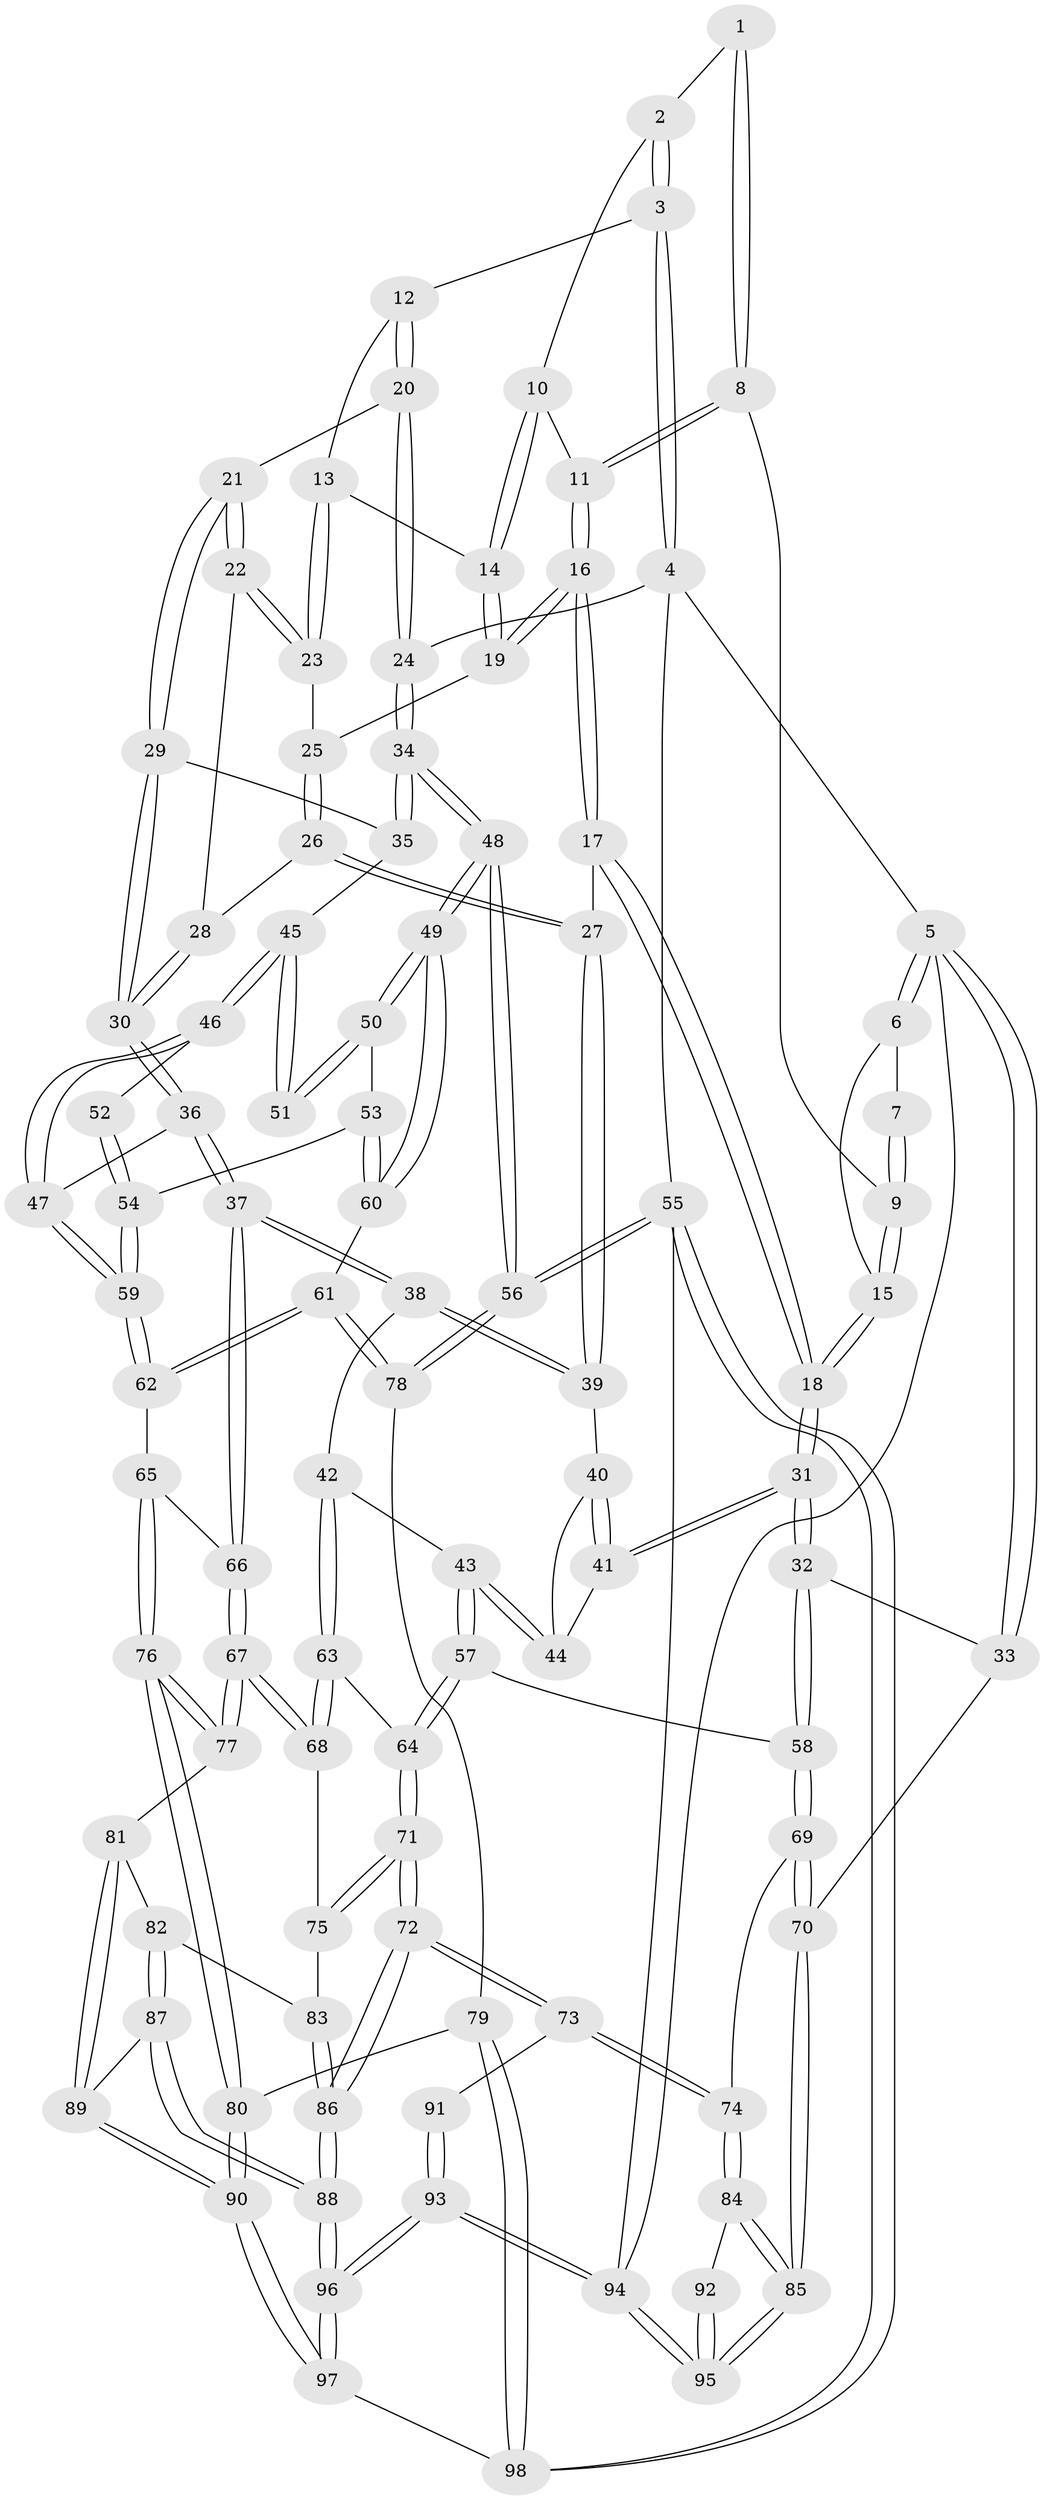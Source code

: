 // Generated by graph-tools (version 1.1) at 2025/11/02/27/25 16:11:53]
// undirected, 98 vertices, 242 edges
graph export_dot {
graph [start="1"]
  node [color=gray90,style=filled];
  1 [pos="+0.3999364191549337+0"];
  2 [pos="+0.5552582833646635+0"];
  3 [pos="+0.7574126510228144+0"];
  4 [pos="+1+0"];
  5 [pos="+0+0"];
  6 [pos="+0+0"];
  7 [pos="+0.32701431963788063+0"];
  8 [pos="+0.37878040713957417+0.042587897524192335"];
  9 [pos="+0.28159615054999526+0.09300079854043408"];
  10 [pos="+0.5173726380750923+0.03266991566934516"];
  11 [pos="+0.4299289474696241+0.1120624068772785"];
  12 [pos="+0.6990233053384284+0.07411166030951706"];
  13 [pos="+0.6118966815230996+0.12041297369565068"];
  14 [pos="+0.5724515253355512+0.13523191569026513"];
  15 [pos="+0.1812975660646137+0.2052904523368097"];
  16 [pos="+0.42570601529889174+0.228860060704582"];
  17 [pos="+0.42520259419188083+0.22935632900586456"];
  18 [pos="+0.18229473098292698+0.26992992540236777"];
  19 [pos="+0.5330236868438515+0.20281862417710506"];
  20 [pos="+0.7498384602667433+0.20172989536392646"];
  21 [pos="+0.7331427313599752+0.28093563688496676"];
  22 [pos="+0.705312163127367+0.2799180621650727"];
  23 [pos="+0.6831493186466961+0.277208369723305"];
  24 [pos="+1+0"];
  25 [pos="+0.6446264742222316+0.275330412017457"];
  26 [pos="+0.5487249479553128+0.37322062253131666"];
  27 [pos="+0.505617149474942+0.39824375517828847"];
  28 [pos="+0.6189327215336257+0.3878772662003035"];
  29 [pos="+0.7605186066506698+0.31781368792819203"];
  30 [pos="+0.6998401224459959+0.46656913771424224"];
  31 [pos="+0.1373609428956049+0.3370708118379692"];
  32 [pos="+0.10120563793001675+0.36762370158240165"];
  33 [pos="+0+0.39351904805711796"];
  34 [pos="+1+0.22468892491010842"];
  35 [pos="+0.9563750945260775+0.3629014541109156"];
  36 [pos="+0.6871453687689162+0.5226628405914829"];
  37 [pos="+0.6220441271378704+0.555389046526166"];
  38 [pos="+0.6106437140737331+0.5493431944171023"];
  39 [pos="+0.5028877664904177+0.4154592869891152"];
  40 [pos="+0.4874374627401214+0.4227037893204634"];
  41 [pos="+0.13924370218619958+0.3378979620925871"];
  42 [pos="+0.4380610591546982+0.5857010855643064"];
  43 [pos="+0.4026873931689226+0.5454443521455257"];
  44 [pos="+0.4085763079583638+0.49227058327689266"];
  45 [pos="+0.9417925786605619+0.3965819163663306"];
  46 [pos="+0.7476911650225453+0.5198085143452955"];
  47 [pos="+0.7154582406801431+0.5321561866957372"];
  48 [pos="+1+0.6940926672524143"];
  49 [pos="+1+0.6937068148676548"];
  50 [pos="+0.942179483213556+0.5592671199700106"];
  51 [pos="+0.9249077750109119+0.4757497526967378"];
  52 [pos="+0.8746170683168322+0.5151778606813127"];
  53 [pos="+0.9148784350975796+0.5953416365351692"];
  54 [pos="+0.8382607115335857+0.5859856196414754"];
  55 [pos="+1+1"];
  56 [pos="+1+1"];
  57 [pos="+0.23516096128380873+0.5913774948417105"];
  58 [pos="+0.20009024010133963+0.5777151313270311"];
  59 [pos="+0.7976371479474587+0.602544254756149"];
  60 [pos="+0.9246332344360397+0.7246378623687885"];
  61 [pos="+0.8871799205301983+0.7448025750301905"];
  62 [pos="+0.8209563503357188+0.7191776721823512"];
  63 [pos="+0.4196056573638862+0.6892046154072238"];
  64 [pos="+0.3048762890373224+0.6593931297617872"];
  65 [pos="+0.7666285323456872+0.7377302804882363"];
  66 [pos="+0.6130678787447588+0.6654060605989651"];
  67 [pos="+0.5519782627847812+0.7483732299863018"];
  68 [pos="+0.4345915687379603+0.7119359459382656"];
  69 [pos="+0.15125569537022454+0.6950747370177586"];
  70 [pos="+0+0.6575392605672722"];
  71 [pos="+0.2828932968272708+0.8583935748933189"];
  72 [pos="+0.27721481159493655+0.8669519552875079"];
  73 [pos="+0.18707851547870108+0.8153968445757048"];
  74 [pos="+0.1519353411192372+0.7628818241210996"];
  75 [pos="+0.3864379651268784+0.7747071883081289"];
  76 [pos="+0.7141606944392891+0.8466915811058371"];
  77 [pos="+0.5580686762111647+0.78336806104475"];
  78 [pos="+0.8884184332147524+0.8993444005191228"];
  79 [pos="+0.7652483500356173+0.9157036157028559"];
  80 [pos="+0.7245787476107071+0.8771923157613621"];
  81 [pos="+0.5491629869119543+0.809634120935716"];
  82 [pos="+0.5305013021808039+0.8242474564476161"];
  83 [pos="+0.4606008710291568+0.8607614771581699"];
  84 [pos="+0+0.8198862272143029"];
  85 [pos="+0+0.8497359672047038"];
  86 [pos="+0.31960436668587977+0.9944924950520357"];
  87 [pos="+0.4910537137578861+0.9566053589034563"];
  88 [pos="+0.32399707977871+1"];
  89 [pos="+0.5852925661299139+0.9188100799417533"];
  90 [pos="+0.6061647347410342+0.942351220175212"];
  91 [pos="+0.12002560244996151+0.8753893421876354"];
  92 [pos="+0.11740029179924154+0.8766797781725775"];
  93 [pos="+0.21850444691566048+1"];
  94 [pos="+0+1"];
  95 [pos="+0+1"];
  96 [pos="+0.3094679904769017+1"];
  97 [pos="+0.6369894459376321+1"];
  98 [pos="+0.6592339351891027+1"];
  1 -- 2;
  1 -- 8;
  1 -- 8;
  2 -- 3;
  2 -- 3;
  2 -- 10;
  3 -- 4;
  3 -- 4;
  3 -- 12;
  4 -- 5;
  4 -- 24;
  4 -- 55;
  5 -- 6;
  5 -- 6;
  5 -- 33;
  5 -- 33;
  5 -- 94;
  6 -- 7;
  6 -- 15;
  7 -- 9;
  7 -- 9;
  8 -- 9;
  8 -- 11;
  8 -- 11;
  9 -- 15;
  9 -- 15;
  10 -- 11;
  10 -- 14;
  10 -- 14;
  11 -- 16;
  11 -- 16;
  12 -- 13;
  12 -- 20;
  12 -- 20;
  13 -- 14;
  13 -- 23;
  13 -- 23;
  14 -- 19;
  14 -- 19;
  15 -- 18;
  15 -- 18;
  16 -- 17;
  16 -- 17;
  16 -- 19;
  16 -- 19;
  17 -- 18;
  17 -- 18;
  17 -- 27;
  18 -- 31;
  18 -- 31;
  19 -- 25;
  20 -- 21;
  20 -- 24;
  20 -- 24;
  21 -- 22;
  21 -- 22;
  21 -- 29;
  21 -- 29;
  22 -- 23;
  22 -- 23;
  22 -- 28;
  23 -- 25;
  24 -- 34;
  24 -- 34;
  25 -- 26;
  25 -- 26;
  26 -- 27;
  26 -- 27;
  26 -- 28;
  27 -- 39;
  27 -- 39;
  28 -- 30;
  28 -- 30;
  29 -- 30;
  29 -- 30;
  29 -- 35;
  30 -- 36;
  30 -- 36;
  31 -- 32;
  31 -- 32;
  31 -- 41;
  31 -- 41;
  32 -- 33;
  32 -- 58;
  32 -- 58;
  33 -- 70;
  34 -- 35;
  34 -- 35;
  34 -- 48;
  34 -- 48;
  35 -- 45;
  36 -- 37;
  36 -- 37;
  36 -- 47;
  37 -- 38;
  37 -- 38;
  37 -- 66;
  37 -- 66;
  38 -- 39;
  38 -- 39;
  38 -- 42;
  39 -- 40;
  40 -- 41;
  40 -- 41;
  40 -- 44;
  41 -- 44;
  42 -- 43;
  42 -- 63;
  42 -- 63;
  43 -- 44;
  43 -- 44;
  43 -- 57;
  43 -- 57;
  45 -- 46;
  45 -- 46;
  45 -- 51;
  45 -- 51;
  46 -- 47;
  46 -- 47;
  46 -- 52;
  47 -- 59;
  47 -- 59;
  48 -- 49;
  48 -- 49;
  48 -- 56;
  48 -- 56;
  49 -- 50;
  49 -- 50;
  49 -- 60;
  49 -- 60;
  50 -- 51;
  50 -- 51;
  50 -- 53;
  52 -- 54;
  52 -- 54;
  53 -- 54;
  53 -- 60;
  53 -- 60;
  54 -- 59;
  54 -- 59;
  55 -- 56;
  55 -- 56;
  55 -- 98;
  55 -- 98;
  55 -- 94;
  56 -- 78;
  56 -- 78;
  57 -- 58;
  57 -- 64;
  57 -- 64;
  58 -- 69;
  58 -- 69;
  59 -- 62;
  59 -- 62;
  60 -- 61;
  61 -- 62;
  61 -- 62;
  61 -- 78;
  61 -- 78;
  62 -- 65;
  63 -- 64;
  63 -- 68;
  63 -- 68;
  64 -- 71;
  64 -- 71;
  65 -- 66;
  65 -- 76;
  65 -- 76;
  66 -- 67;
  66 -- 67;
  67 -- 68;
  67 -- 68;
  67 -- 77;
  67 -- 77;
  68 -- 75;
  69 -- 70;
  69 -- 70;
  69 -- 74;
  70 -- 85;
  70 -- 85;
  71 -- 72;
  71 -- 72;
  71 -- 75;
  71 -- 75;
  72 -- 73;
  72 -- 73;
  72 -- 86;
  72 -- 86;
  73 -- 74;
  73 -- 74;
  73 -- 91;
  74 -- 84;
  74 -- 84;
  75 -- 83;
  76 -- 77;
  76 -- 77;
  76 -- 80;
  76 -- 80;
  77 -- 81;
  78 -- 79;
  79 -- 80;
  79 -- 98;
  79 -- 98;
  80 -- 90;
  80 -- 90;
  81 -- 82;
  81 -- 89;
  81 -- 89;
  82 -- 83;
  82 -- 87;
  82 -- 87;
  83 -- 86;
  83 -- 86;
  84 -- 85;
  84 -- 85;
  84 -- 92;
  85 -- 95;
  85 -- 95;
  86 -- 88;
  86 -- 88;
  87 -- 88;
  87 -- 88;
  87 -- 89;
  88 -- 96;
  88 -- 96;
  89 -- 90;
  89 -- 90;
  90 -- 97;
  90 -- 97;
  91 -- 93;
  91 -- 93;
  92 -- 95;
  92 -- 95;
  93 -- 94;
  93 -- 94;
  93 -- 96;
  93 -- 96;
  94 -- 95;
  94 -- 95;
  96 -- 97;
  96 -- 97;
  97 -- 98;
}
